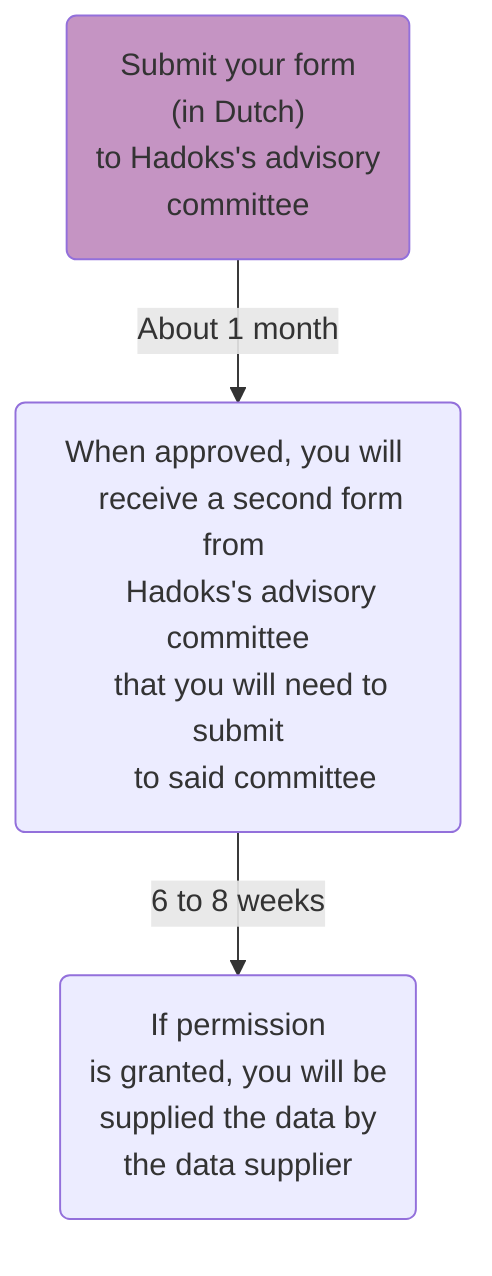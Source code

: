 flowchart TD
    hadoks01("Submit your form 
    (in Dutch) 
    to Hadoks's advisory 
    committee") -->|About 1 month| hadoks02("When approved, you will 
    receive a second form from 
    Hadoks's advisory committee
    that you will need to submit
    to said committee")
    hadoks02 -->|6 to 8 weeks| hadoks03("If permission
    is granted, you will be 
    supplied the data by 
    the data supplier")

    style hadoks01 fill:#c594c3
    click hadoks01 "https://elan-dcc.github.io/hadoks_projectaanvragen_2024.docx" "Form application Hadoks"